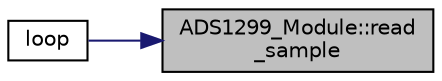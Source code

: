 digraph "ADS1299_Module::read_sample"
{
 // LATEX_PDF_SIZE
  edge [fontname="Helvetica",fontsize="10",labelfontname="Helvetica",labelfontsize="10"];
  node [fontname="Helvetica",fontsize="10",shape=record];
  rankdir="RL";
  Node1 [label="ADS1299_Module::read\l_sample",height=0.2,width=0.4,color="black", fillcolor="grey75", style="filled", fontcolor="black",tooltip="Reads back one sample from the ADS1299."];
  Node1 -> Node2 [dir="back",color="midnightblue",fontsize="10",style="solid",fontname="Helvetica"];
  Node2 [label="loop",height=0.2,width=0.4,color="black", fillcolor="white", style="filled",URL="$_sparker___d_a_q_8ino.html#afe461d27b9c48d5921c00d521181f12f",tooltip="The main program loop."];
}
